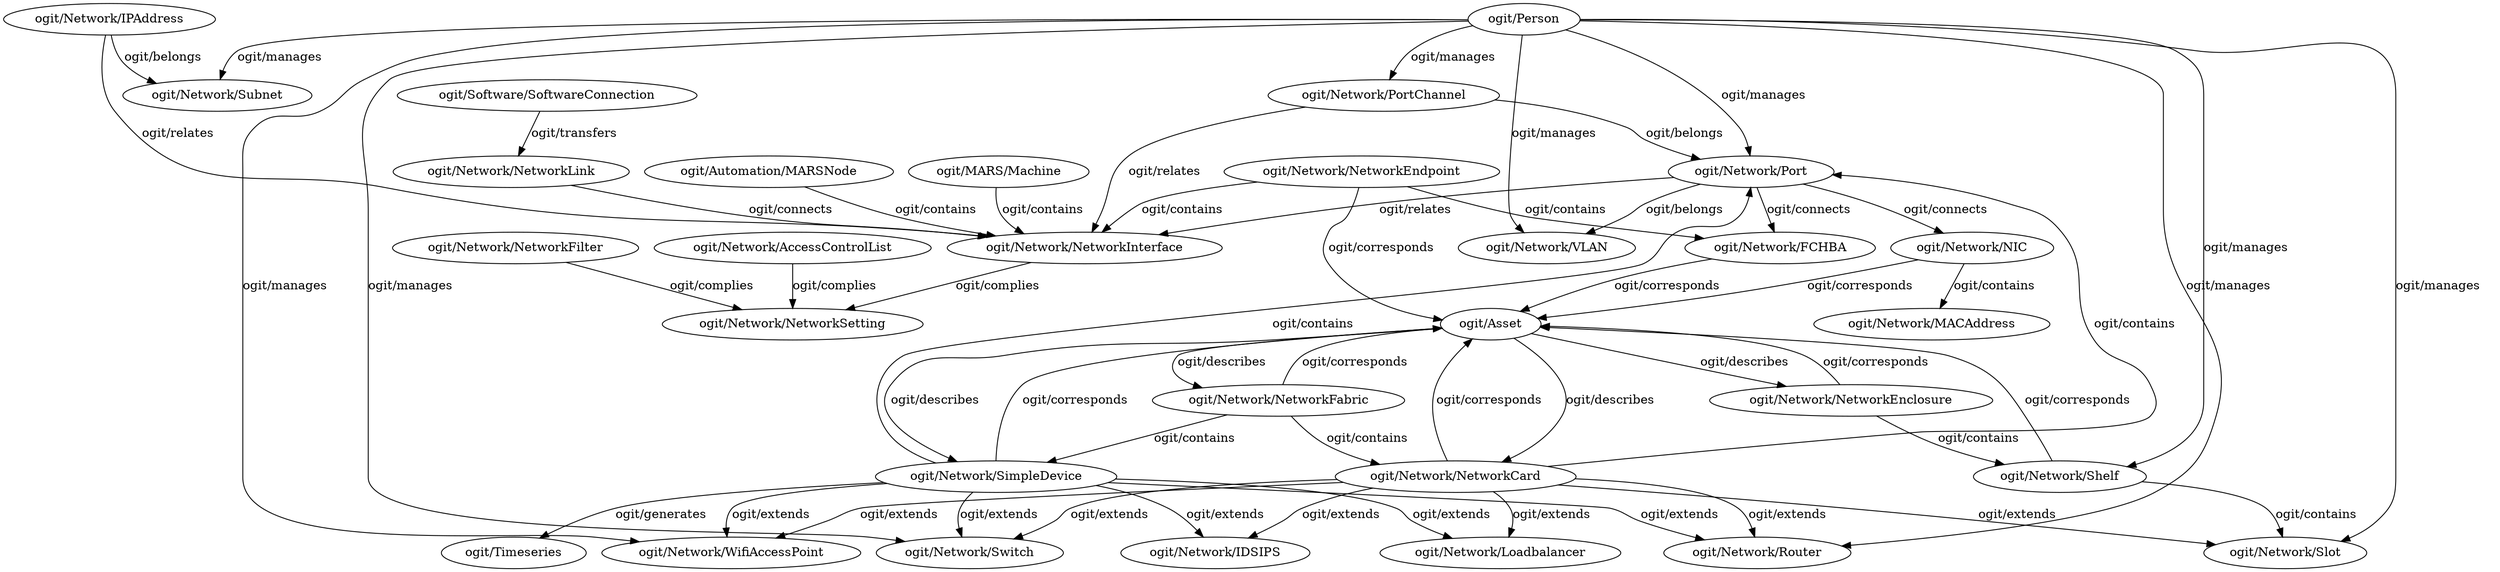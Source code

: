 digraph OGIT_ontology {
   "ogit/Automation/MARSNode" -> "ogit/Network/NetworkInterface" [label="ogit/contains    "];
   "ogit/MARS/Machine" -> "ogit/Network/NetworkInterface" [label="ogit/contains    "];
   "ogit/Network/NIC" -> "ogit/Network/MACAddress" [label="ogit/contains    "];
   "ogit/Network/NetworkCard" -> "ogit/Network/Port" [label="ogit/contains    "];
   "ogit/Network/NetworkEnclosure" -> "ogit/Network/Shelf" [label="ogit/contains    "];
   "ogit/Network/NetworkEndpoint" -> "ogit/Network/NetworkInterface" [label="ogit/contains    "];
   "ogit/Network/NetworkEndpoint" -> "ogit/Network/FCHBA" [label="ogit/contains    "];
   "ogit/Network/NetworkFabric" -> "ogit/Network/SimpleDevice" [label="ogit/contains    "];
   "ogit/Network/NetworkFabric" -> "ogit/Network/NetworkCard" [label="ogit/contains    "];
   "ogit/Network/Shelf" -> "ogit/Network/Slot" [label="ogit/contains    "];
   "ogit/Network/SimpleDevice" -> "ogit/Network/Port" [label="ogit/contains    "];
   "ogit/Person" -> "ogit/Network/WifiAccessPoint" [label="ogit/manages    "];
   "ogit/Person" -> "ogit/Network/VLAN" [label="ogit/manages    "];
   "ogit/Person" -> "ogit/Network/Switch" [label="ogit/manages    "];
   "ogit/Person" -> "ogit/Network/Subnet" [label="ogit/manages    "];
   "ogit/Person" -> "ogit/Network/Slot" [label="ogit/manages    "];
   "ogit/Person" -> "ogit/Network/Shelf" [label="ogit/manages    "];
   "ogit/Person" -> "ogit/Network/Router" [label="ogit/manages    "];
   "ogit/Person" -> "ogit/Network/PortChannel" [label="ogit/manages    "];
   "ogit/Person" -> "ogit/Network/Port" [label="ogit/manages    "];
   "ogit/Network/SimpleDevice" -> "ogit/Timeseries" [label="ogit/generates    "];
   "ogit/Network/NetworkCard" -> "ogit/Network/Slot" [label="ogit/extends    "];
   "ogit/Network/NetworkCard" -> "ogit/Network/WifiAccessPoint" [label="ogit/extends    "];
   "ogit/Network/NetworkCard" -> "ogit/Network/Switch" [label="ogit/extends    "];
   "ogit/Network/NetworkCard" -> "ogit/Network/Router" [label="ogit/extends    "];
   "ogit/Network/NetworkCard" -> "ogit/Network/Loadbalancer" [label="ogit/extends    "];
   "ogit/Network/NetworkCard" -> "ogit/Network/IDSIPS" [label="ogit/extends    "];
   "ogit/Network/SimpleDevice" -> "ogit/Network/WifiAccessPoint" [label="ogit/extends    "];
   "ogit/Network/SimpleDevice" -> "ogit/Network/Switch" [label="ogit/extends    "];
   "ogit/Network/SimpleDevice" -> "ogit/Network/Router" [label="ogit/extends    "];
   "ogit/Network/SimpleDevice" -> "ogit/Network/Loadbalancer" [label="ogit/extends    "];
   "ogit/Network/SimpleDevice" -> "ogit/Network/IDSIPS" [label="ogit/extends    "];
   "ogit/Asset" -> "ogit/Network/SimpleDevice" [label="ogit/describes    "];
   "ogit/Asset" -> "ogit/Network/NetworkFabric" [label="ogit/describes    "];
   "ogit/Asset" -> "ogit/Network/NetworkEnclosure" [label="ogit/describes    "];
   "ogit/Asset" -> "ogit/Network/NetworkCard" [label="ogit/describes    "];
   "ogit/Network/AccessControlList" -> "ogit/Network/NetworkSetting" [label="ogit/complies    "];
   "ogit/Network/NetworkFilter" -> "ogit/Network/NetworkSetting" [label="ogit/complies    "];
   "ogit/Network/NetworkInterface" -> "ogit/Network/NetworkSetting" [label="ogit/complies    "];
   "ogit/Network/NetworkLink" -> "ogit/Network/NetworkInterface" [label="ogit/connects    "];
   "ogit/Network/Port" -> "ogit/Network/NIC" [label="ogit/connects    "];
   "ogit/Network/Port" -> "ogit/Network/FCHBA" [label="ogit/connects    "];
   "ogit/Network/FCHBA" -> "ogit/Asset" [label="ogit/corresponds    "];
   "ogit/Network/NIC" -> "ogit/Asset" [label="ogit/corresponds    "];
   "ogit/Network/NetworkCard" -> "ogit/Asset" [label="ogit/corresponds    "];
   "ogit/Network/NetworkEnclosure" -> "ogit/Asset" [label="ogit/corresponds    "];
   "ogit/Network/NetworkEndpoint" -> "ogit/Asset" [label="ogit/corresponds    "];
   "ogit/Network/NetworkFabric" -> "ogit/Asset" [label="ogit/corresponds    "];
   "ogit/Network/Shelf" -> "ogit/Asset" [label="ogit/corresponds    "];
   "ogit/Network/SimpleDevice" -> "ogit/Asset" [label="ogit/corresponds    "];
   "ogit/Software/SoftwareConnection" -> "ogit/Network/NetworkLink" [label="ogit/transfers    "];
   "ogit/Network/IPAddress" -> "ogit/Network/Subnet" [label="ogit/belongs    "];
   "ogit/Network/Port" -> "ogit/Network/VLAN" [label="ogit/belongs    "];
   "ogit/Network/PortChannel" -> "ogit/Network/Port" [label="ogit/belongs    "];
   "ogit/Network/IPAddress" -> "ogit/Network/NetworkInterface" [label="ogit/relates    "];
   "ogit/Network/Port" -> "ogit/Network/NetworkInterface" [label="ogit/relates    "];
   "ogit/Network/PortChannel" -> "ogit/Network/NetworkInterface" [label="ogit/relates    "];
}
